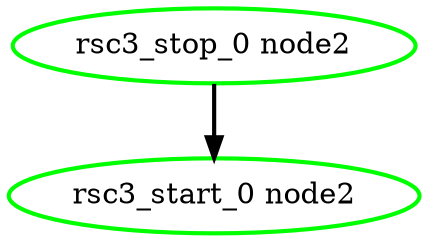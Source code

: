  digraph "g" {
"rsc3_start_0 node2" [ style=bold color="green" fontcolor="black" ]
"rsc3_stop_0 node2" -> "rsc3_start_0 node2" [ style = bold]
"rsc3_stop_0 node2" [ style=bold color="green" fontcolor="black" ]
}
